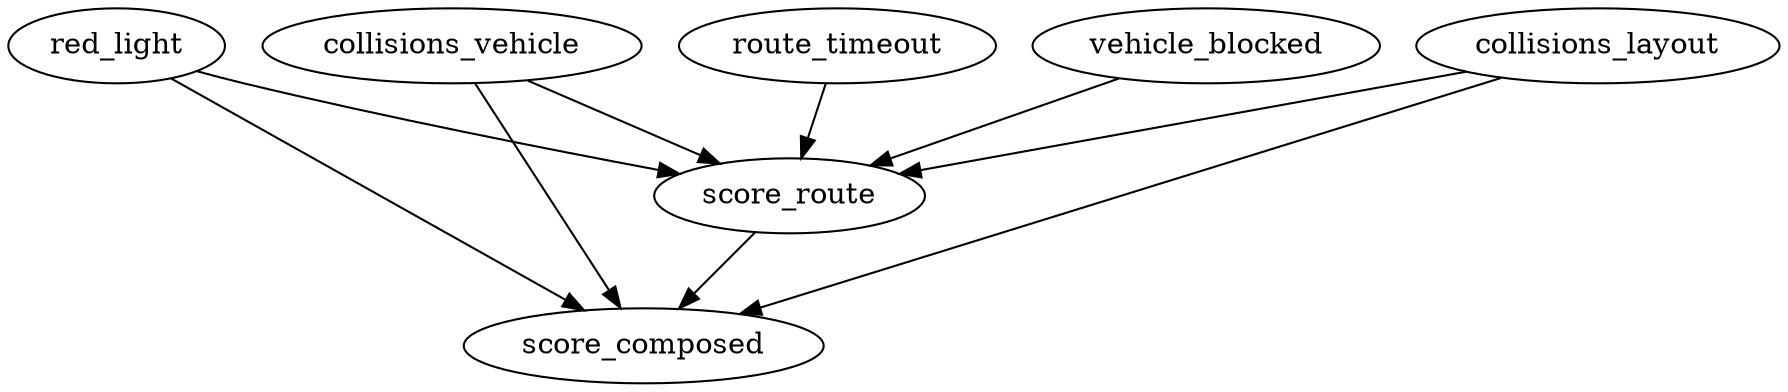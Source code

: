 digraph scoreComposed {
  score_route -> score_composed;

  red_light -> score_route;
  red_light -> score_composed;

  collisions_vehicle -> score_route;
  collisions_vehicle -> score_composed;

  collisions_layout -> score_route;
  collisions_layout -> score_composed;

  vehicle_blocked -> score_route;
  vehicle_blocked;

  route_timeout -> score_route;
}
